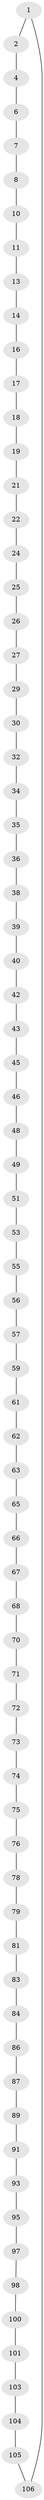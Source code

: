 // Generated by graph-tools (version 1.1) at 2025/24/03/03/25 07:24:19]
// undirected, 74 vertices, 74 edges
graph export_dot {
graph [start="1"]
  node [color=gray90,style=filled];
  1;
  2 [super="+3"];
  4 [super="+5"];
  6;
  7;
  8 [super="+9"];
  10;
  11 [super="+12"];
  13;
  14 [super="+15"];
  16;
  17;
  18;
  19 [super="+20"];
  21;
  22 [super="+23"];
  24;
  25;
  26;
  27 [super="+28"];
  29;
  30 [super="+31"];
  32 [super="+33"];
  34;
  35;
  36 [super="+37"];
  38;
  39;
  40 [super="+41"];
  42;
  43 [super="+44"];
  45;
  46 [super="+47"];
  48;
  49 [super="+50"];
  51 [super="+52"];
  53 [super="+54"];
  55;
  56;
  57 [super="+58"];
  59 [super="+60"];
  61;
  62;
  63 [super="+64"];
  65;
  66;
  67;
  68 [super="+69"];
  70;
  71;
  72;
  73;
  74;
  75;
  76 [super="+77"];
  78;
  79 [super="+80"];
  81 [super="+82"];
  83;
  84 [super="+85"];
  86;
  87 [super="+88"];
  89 [super="+90"];
  91 [super="+92"];
  93 [super="+94"];
  95 [super="+96"];
  97;
  98 [super="+99"];
  100;
  101 [super="+102"];
  103;
  104;
  105;
  106;
  1 -- 2;
  1 -- 106;
  2 -- 4;
  4 -- 6;
  6 -- 7;
  7 -- 8;
  8 -- 10;
  10 -- 11;
  11 -- 13;
  13 -- 14;
  14 -- 16;
  16 -- 17;
  17 -- 18;
  18 -- 19;
  19 -- 21;
  21 -- 22;
  22 -- 24;
  24 -- 25;
  25 -- 26;
  26 -- 27;
  27 -- 29;
  29 -- 30;
  30 -- 32;
  32 -- 34;
  34 -- 35;
  35 -- 36;
  36 -- 38;
  38 -- 39;
  39 -- 40;
  40 -- 42;
  42 -- 43;
  43 -- 45;
  45 -- 46;
  46 -- 48;
  48 -- 49;
  49 -- 51;
  51 -- 53;
  53 -- 55;
  55 -- 56;
  56 -- 57;
  57 -- 59;
  59 -- 61;
  61 -- 62;
  62 -- 63;
  63 -- 65;
  65 -- 66;
  66 -- 67;
  67 -- 68;
  68 -- 70;
  70 -- 71;
  71 -- 72;
  72 -- 73;
  73 -- 74;
  74 -- 75;
  75 -- 76;
  76 -- 78;
  78 -- 79;
  79 -- 81;
  81 -- 83;
  83 -- 84;
  84 -- 86;
  86 -- 87;
  87 -- 89;
  89 -- 91;
  91 -- 93;
  93 -- 95;
  95 -- 97;
  97 -- 98;
  98 -- 100;
  100 -- 101;
  101 -- 103;
  103 -- 104;
  104 -- 105;
  105 -- 106;
}
